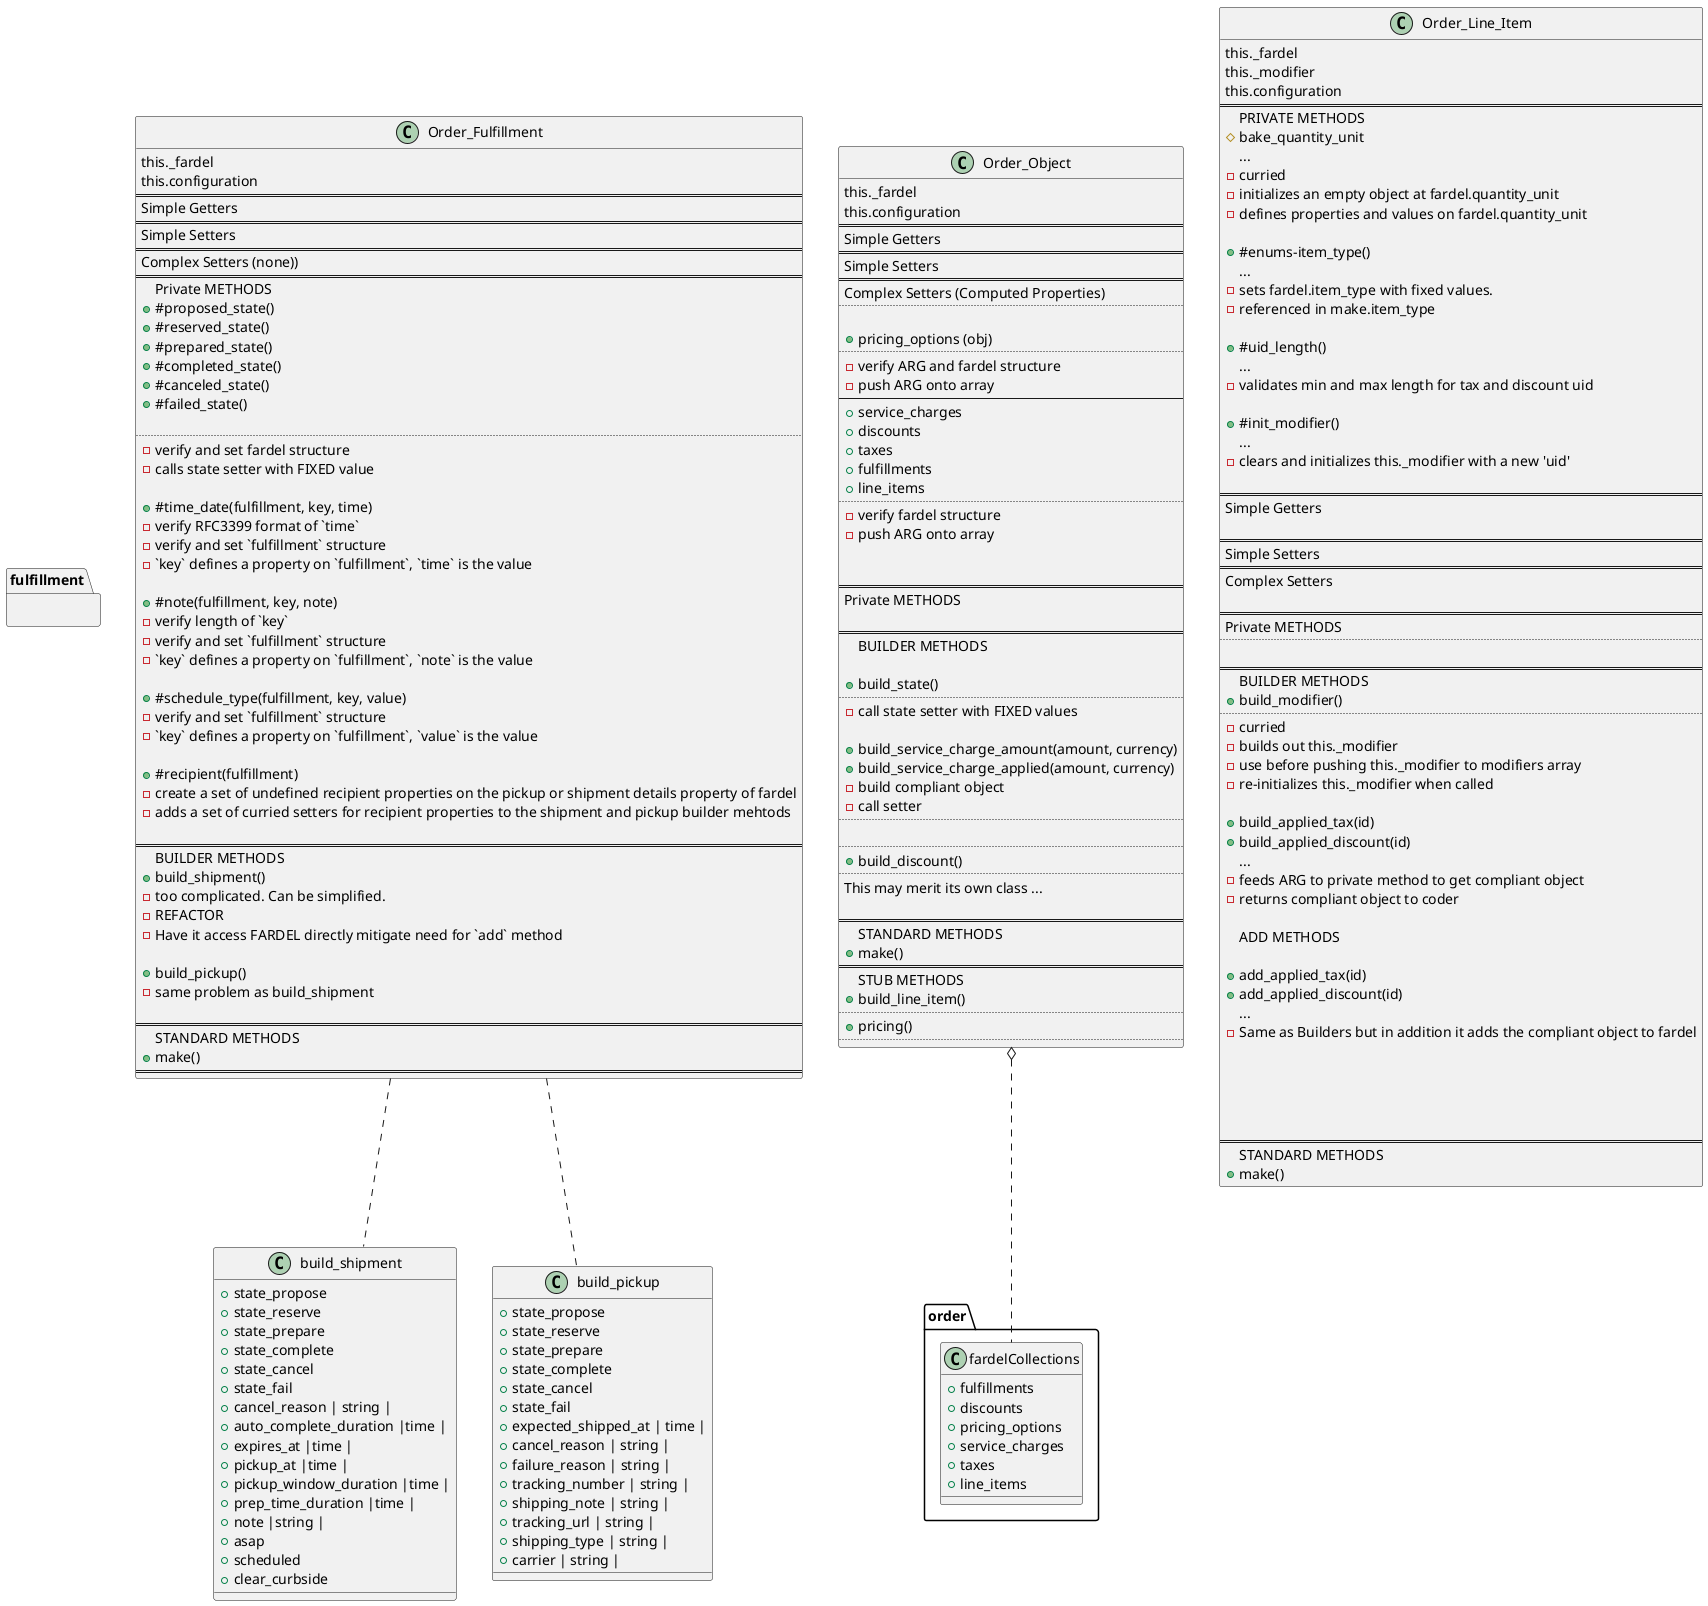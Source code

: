 @startuml
'https://plantuml.com/class-diagram


namespace fulfillment {
.Order_Fulfillment .. .build_shipment
.Order_Fulfillment .. .build_pickup
}

namespace order {
.Order_Object o.. fardelCollections

object fardelCollections{
  + fulfillments
  + discounts
  + pricing_options
  + service_charges
  + taxes
  + line_items
}

}


class Order_Object{
this._fardel
this.configuration
==
Simple Getters
==
Simple Setters
==
Complex Setters (Computed Properties)
..

+ pricing_options (obj)
..
- verify ARG and fardel structure
- push ARG onto array
--
+ service_charges
+ discounts
+ taxes
+ fulfillments
+ line_items
..
- verify fardel structure
- push ARG onto array


==
Private METHODS

==
BUILDER METHODS

+ build_state()
..
- call state setter with FIXED values

+ build_service_charge_amount(amount, currency)
+ build_service_charge_applied(amount, currency)
- build compliant object
- call setter
..

..
+ build_discount()
..
This may merit its own class ...

==
STANDARD METHODS
+ make()
==
STUB METHODS
+ build_line_item()
..
+ pricing()
..
}

class Order_Fulfillment {
this._fardel
this.configuration
==
Simple Getters
==
Simple Setters
==
Complex Setters (none))
==
Private METHODS
+ #proposed_state()
+ #reserved_state()
+ #prepared_state()
+ #completed_state()
+ #canceled_state()
+ #failed_state()

..
- verify and set fardel structure
- calls state setter with FIXED value

+ #time_date(fulfillment, key, time)
- verify RFC3399 format of `time`
- verify and set `fulfillment` structure
- `key` defines a property on `fulfillment`, `time` is the value

+ #note(fulfillment, key, note)
- verify length of `key`
- verify and set `fulfillment` structure
- `key` defines a property on `fulfillment`, `note` is the value

+ #schedule_type(fulfillment, key, value)
- verify and set `fulfillment` structure
- `key` defines a property on `fulfillment`, `value` is the value

+ #recipient(fulfillment)
- create a set of undefined recipient properties on the pickup or shipment details property of fardel
- adds a set of curried setters for recipient properties to the shipment and pickup builder mehtods

==
BUILDER METHODS
+ build_shipment()
- too complicated. Can be simplified.
- REFACTOR
- Have it access FARDEL directly mitigate need for `add` method

+ build_pickup()
- same problem as build_shipment

==
STANDARD METHODS
+ make()
==
}

class Order_Line_Item {
this._fardel
this._modifier
this.configuration
==
PRIVATE METHODS
#bake_quantity_unit
...
- curried
- initializes an empty object at fardel.quantity_unit
- defines properties and values on fardel.quantity_unit

+#enums-item_type()
...
- sets fardel.item_type with fixed values.
- referenced in make.item_type

+#uid_length()
...
- validates min and max length for tax and discount uid

+#init_modifier()
...
 - clears and initializes this._modifier with a new 'uid'

==
Simple Getters

==
Simple Setters
==
Complex Setters

==
Private METHODS
..

==
BUILDER METHODS
+build_modifier()
..
- curried
- builds out this._modifier
- use before pushing this._modifier to modifiers array
- re-initializes this._modifier when called

+build_applied_tax(id)
+build_applied_discount(id)
...
- feeds ARG to private method to get compliant object
- returns compliant object to coder

ADD METHODS

+add_applied_tax(id)
+add_applied_discount(id)
...
- Same as Builders but in addition it adds the compliant object to fardel





==
STANDARD METHODS
+ make()
}







object build_shipment {
+ state_propose
+ state_reserve
+ state_prepare
+ state_complete
+ state_cancel
+ state_fail
+ cancel_reason | string |
+ auto_complete_duration |time |
+ expires_at |time |
+ pickup_at |time |
+ pickup_window_duration |time |
+ prep_time_duration |time |
+ note |string |
+ asap
+ scheduled
+ clear_curbside

}

object build_pickup {
+ state_propose
+ state_reserve
+ state_prepare
+ state_complete
+ state_cancel
+ state_fail
+ expected_shipped_at | time |
+ cancel_reason | string |
+ failure_reason | string |
+ tracking_number | string |
+ shipping_note | string |
+ tracking_url | string |
+ shipping_type | string |
+ carrier | string |
}


@enduml